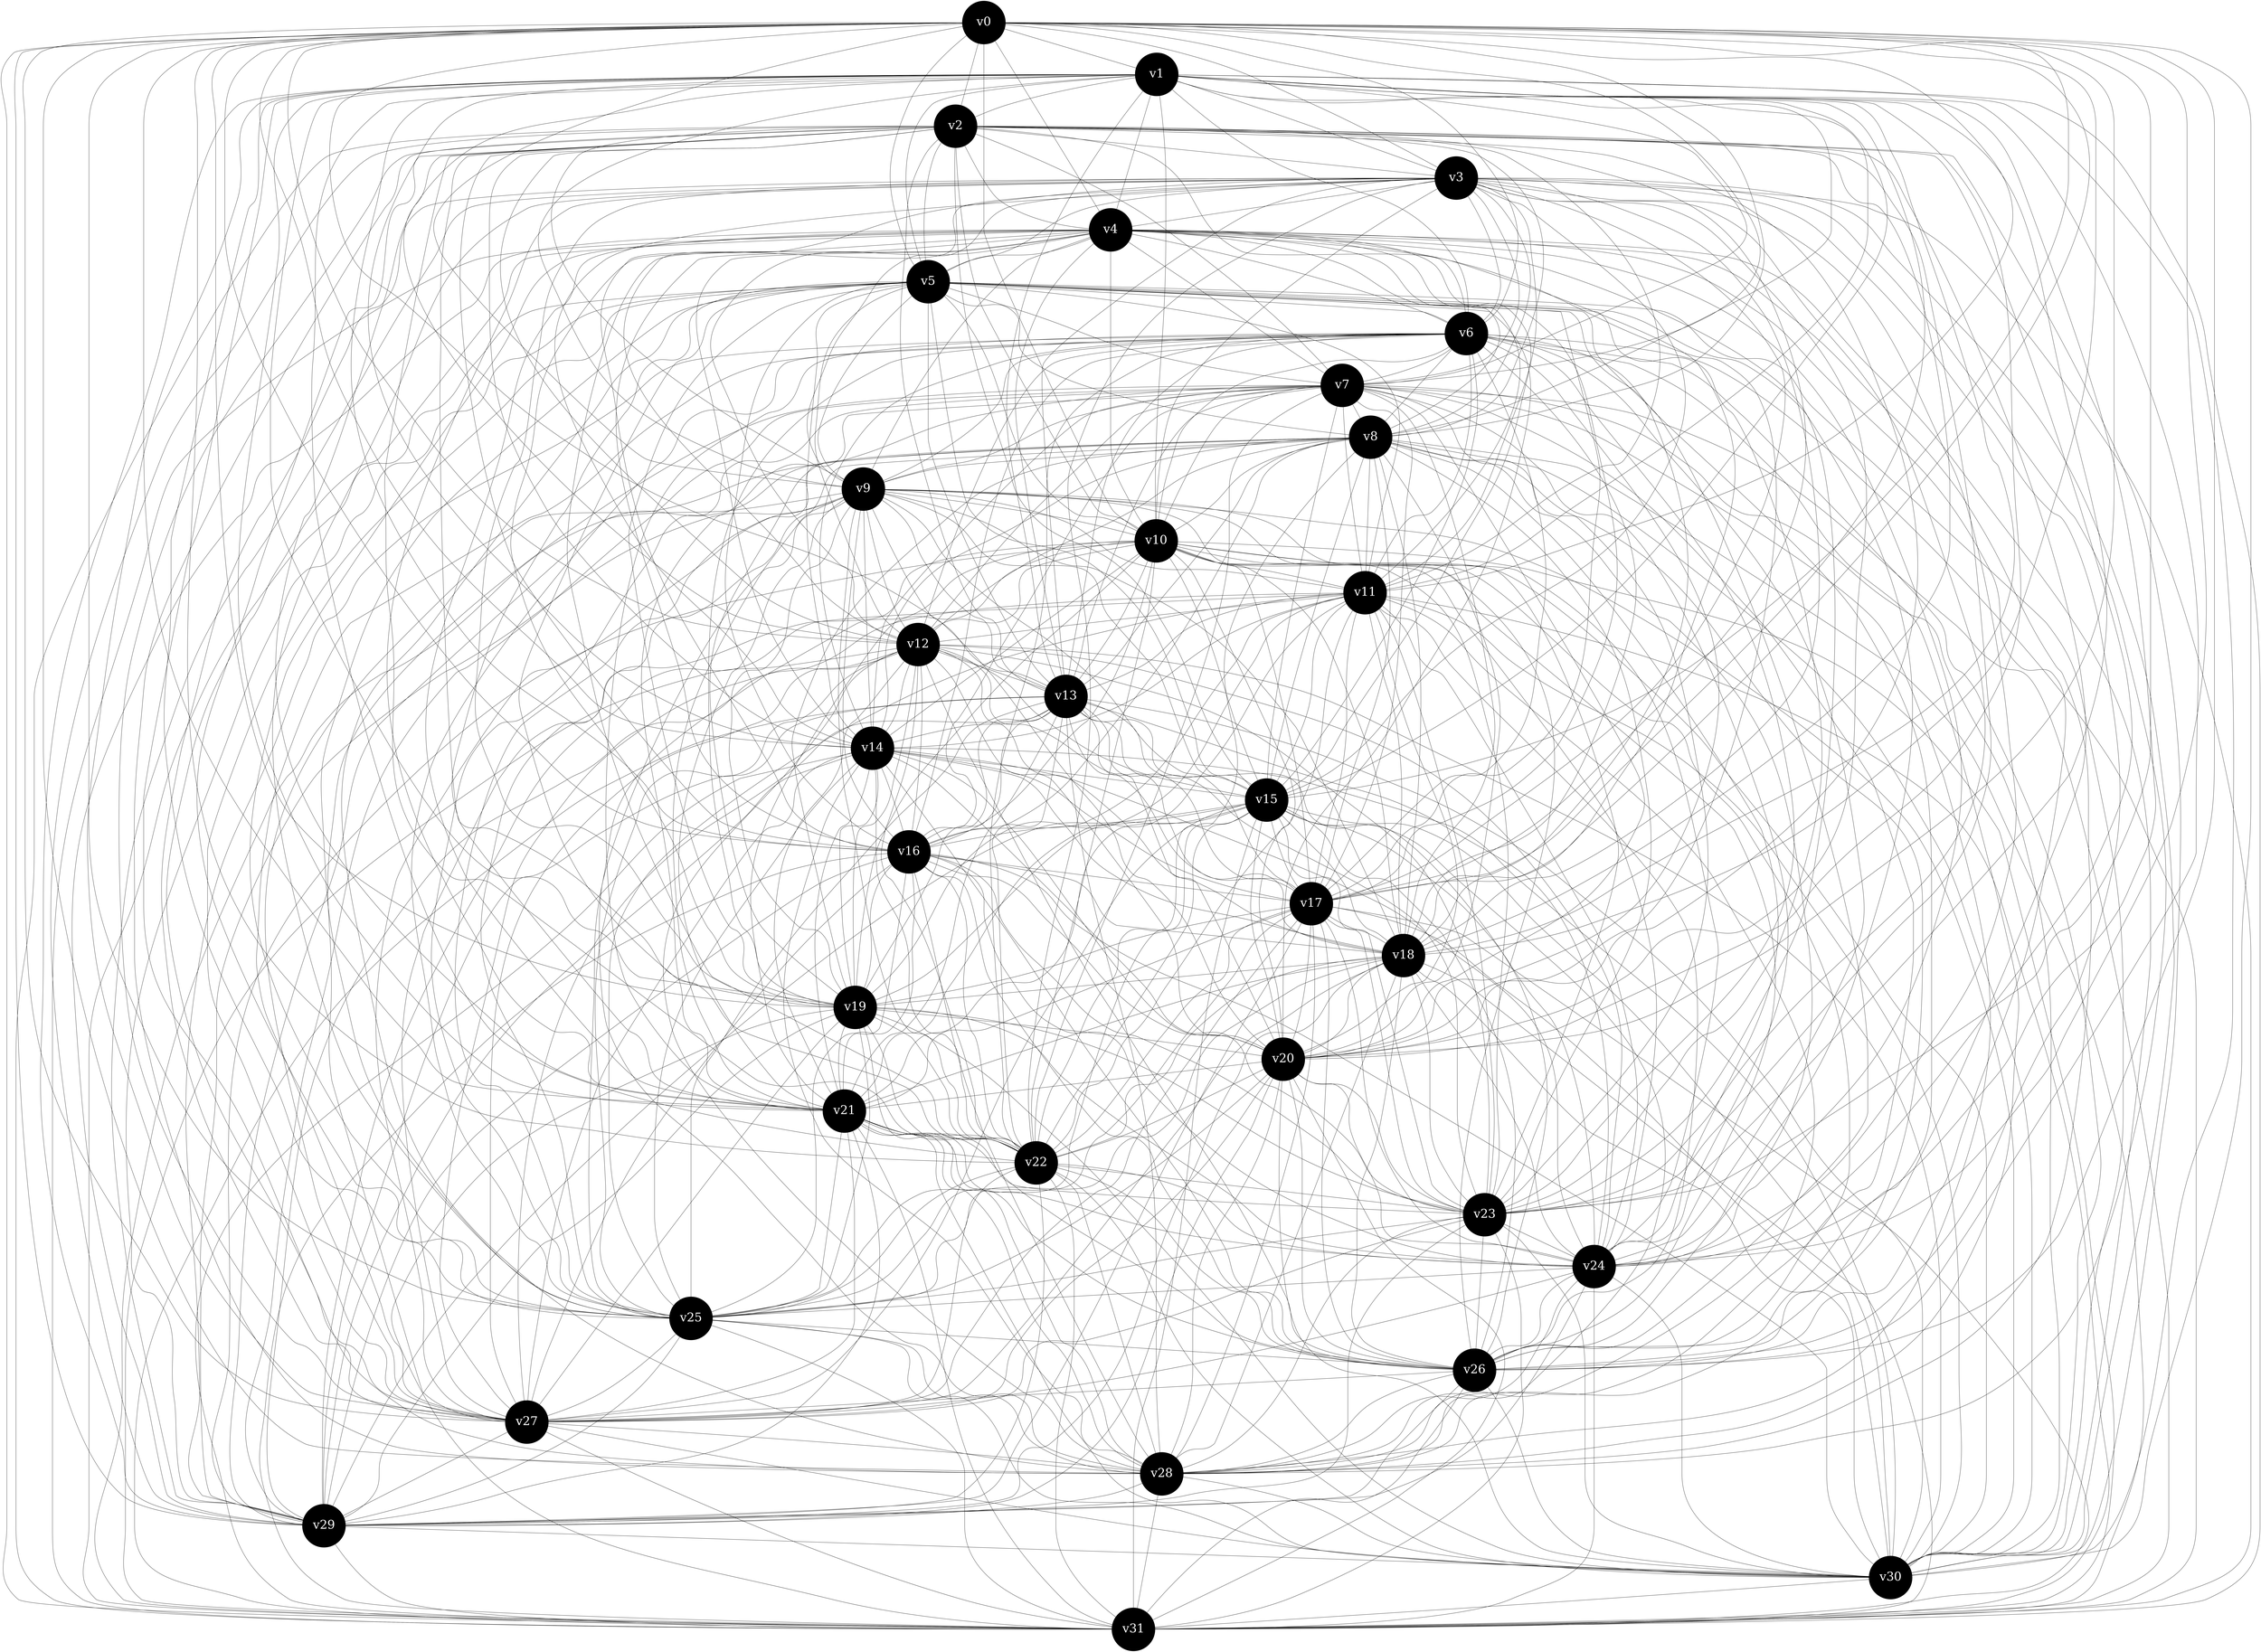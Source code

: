 graph {
node[fontcolor = white, fillcolor = black, style = filled, shape = circle, width="2.5", height="2.5", fontsize = "50"];
v0 [pos = "82, 76!"];
v1 [pos = "96, 44!"];
v2 [pos = "50, 5!"];
v3 [pos = "49, 8!"];
v4 [pos = "13, 7!"];
v5 [pos = "29, 89!"];
v6 [pos = "58, 30!"];
v7 [pos = "84, 39!"];
v8 [pos = "14, 24!"];
v9 [pos = "2, 39!"];
v10 [pos = "3, 82!"];
v11 [pos = "5, 10!"];
v12 [pos = "98, 52!"];
v13 [pos = "84, 25!"];
v14 [pos = "61, 59!"];
v15 [pos = "1, 65!"];
v16 [pos = "88, 51!"];
v17 [pos = "91, 2!"];
v18 [pos = "19, 32!"];
v19 [pos = "93, 3!"];
v20 [pos = "50, 93!"];
v21 [pos = "98, 14!"];
v22 [pos = "5, 42!"];
v23 [pos = "42, 9!"];
v24 [pos = "61, 62!"];
v25 [pos = "9, 97!"];
v26 [pos = "80, 55!"];
v27 [pos = "57, 69!"];
v28 [pos = "23, 15!"];
v29 [pos = "20, 70!"];
v30 [pos = "85, 60!"];
v31 [pos = "98, 5!"];
v0 -- v1;
v0 -- v2;
v0 -- v3;
v0 -- v4;
v0 -- v5;
v0 -- v6;
v0 -- v7;
v0 -- v8;
v0 -- v9;
v0 -- v10;
v0 -- v11;
v0 -- v12;
v0 -- v13;
v0 -- v14;
v0 -- v15;
v0 -- v16;
v0 -- v17;
v0 -- v18;
v0 -- v19;
v0 -- v20;
v0 -- v21;
v0 -- v22;
v0 -- v23;
v0 -- v24;
v0 -- v25;
v0 -- v26;
v0 -- v27;
v0 -- v28;
v0 -- v29;
v0 -- v30;
v0 -- v31;
v1 -- v2;
v1 -- v3;
v1 -- v4;
v1 -- v5;
v1 -- v6;
v1 -- v7;
v1 -- v8;
v1 -- v9;
v1 -- v10;
v1 -- v11;
v1 -- v12;
v1 -- v13;
v1 -- v14;
v1 -- v15;
v1 -- v16;
v1 -- v17;
v1 -- v18;
v1 -- v19;
v1 -- v20;
v1 -- v21;
v1 -- v22;
v1 -- v23;
v1 -- v24;
v1 -- v25;
v1 -- v26;
v1 -- v27;
v1 -- v28;
v1 -- v29;
v1 -- v30;
v1 -- v31;
v2 -- v3;
v2 -- v4;
v2 -- v5;
v2 -- v6;
v2 -- v7;
v2 -- v8;
v2 -- v9;
v2 -- v10;
v2 -- v11;
v2 -- v12;
v2 -- v13;
v2 -- v14;
v2 -- v15;
v2 -- v16;
v2 -- v17;
v2 -- v18;
v2 -- v19;
v2 -- v20;
v2 -- v21;
v2 -- v22;
v2 -- v23;
v2 -- v24;
v2 -- v25;
v2 -- v26;
v2 -- v27;
v2 -- v28;
v2 -- v29;
v2 -- v30;
v2 -- v31;
v3 -- v4;
v3 -- v5;
v3 -- v6;
v3 -- v7;
v3 -- v8;
v3 -- v9;
v3 -- v10;
v3 -- v11;
v3 -- v12;
v3 -- v13;
v3 -- v14;
v3 -- v15;
v3 -- v16;
v3 -- v17;
v3 -- v18;
v3 -- v19;
v3 -- v20;
v3 -- v21;
v3 -- v22;
v3 -- v23;
v3 -- v24;
v3 -- v25;
v3 -- v26;
v3 -- v27;
v3 -- v28;
v3 -- v29;
v3 -- v30;
v3 -- v31;
v4 -- v5;
v4 -- v6;
v4 -- v7;
v4 -- v8;
v4 -- v9;
v4 -- v10;
v4 -- v11;
v4 -- v12;
v4 -- v13;
v4 -- v14;
v4 -- v15;
v4 -- v16;
v4 -- v17;
v4 -- v18;
v4 -- v19;
v4 -- v20;
v4 -- v21;
v4 -- v22;
v4 -- v23;
v4 -- v24;
v4 -- v25;
v4 -- v26;
v4 -- v27;
v4 -- v28;
v4 -- v29;
v4 -- v30;
v4 -- v31;
v5 -- v6;
v5 -- v7;
v5 -- v8;
v5 -- v9;
v5 -- v10;
v5 -- v11;
v5 -- v12;
v5 -- v13;
v5 -- v14;
v5 -- v15;
v5 -- v16;
v5 -- v17;
v5 -- v18;
v5 -- v19;
v5 -- v20;
v5 -- v21;
v5 -- v22;
v5 -- v23;
v5 -- v24;
v5 -- v25;
v5 -- v26;
v5 -- v27;
v5 -- v28;
v5 -- v29;
v5 -- v30;
v5 -- v31;
v6 -- v7;
v6 -- v8;
v6 -- v9;
v6 -- v10;
v6 -- v11;
v6 -- v12;
v6 -- v13;
v6 -- v14;
v6 -- v15;
v6 -- v16;
v6 -- v17;
v6 -- v18;
v6 -- v19;
v6 -- v20;
v6 -- v21;
v6 -- v22;
v6 -- v23;
v6 -- v24;
v6 -- v25;
v6 -- v26;
v6 -- v27;
v6 -- v28;
v6 -- v29;
v6 -- v30;
v6 -- v31;
v7 -- v8;
v7 -- v9;
v7 -- v10;
v7 -- v11;
v7 -- v12;
v7 -- v13;
v7 -- v14;
v7 -- v15;
v7 -- v16;
v7 -- v17;
v7 -- v18;
v7 -- v19;
v7 -- v20;
v7 -- v21;
v7 -- v22;
v7 -- v23;
v7 -- v24;
v7 -- v25;
v7 -- v26;
v7 -- v27;
v7 -- v28;
v7 -- v29;
v7 -- v30;
v7 -- v31;
v8 -- v9;
v8 -- v10;
v8 -- v11;
v8 -- v12;
v8 -- v13;
v8 -- v14;
v8 -- v15;
v8 -- v16;
v8 -- v17;
v8 -- v18;
v8 -- v19;
v8 -- v20;
v8 -- v21;
v8 -- v22;
v8 -- v23;
v8 -- v24;
v8 -- v25;
v8 -- v26;
v8 -- v27;
v8 -- v28;
v8 -- v29;
v8 -- v30;
v8 -- v31;
v9 -- v10;
v9 -- v11;
v9 -- v12;
v9 -- v13;
v9 -- v14;
v9 -- v15;
v9 -- v16;
v9 -- v17;
v9 -- v18;
v9 -- v19;
v9 -- v20;
v9 -- v21;
v9 -- v22;
v9 -- v23;
v9 -- v24;
v9 -- v25;
v9 -- v26;
v9 -- v27;
v9 -- v28;
v9 -- v29;
v9 -- v30;
v9 -- v31;
v10 -- v11;
v10 -- v12;
v10 -- v13;
v10 -- v14;
v10 -- v15;
v10 -- v16;
v10 -- v17;
v10 -- v18;
v10 -- v19;
v10 -- v20;
v10 -- v21;
v10 -- v22;
v10 -- v23;
v10 -- v24;
v10 -- v25;
v10 -- v26;
v10 -- v27;
v10 -- v28;
v10 -- v29;
v10 -- v30;
v10 -- v31;
v11 -- v12;
v11 -- v13;
v11 -- v14;
v11 -- v15;
v11 -- v16;
v11 -- v17;
v11 -- v18;
v11 -- v19;
v11 -- v20;
v11 -- v21;
v11 -- v22;
v11 -- v23;
v11 -- v24;
v11 -- v25;
v11 -- v26;
v11 -- v27;
v11 -- v28;
v11 -- v29;
v11 -- v30;
v11 -- v31;
v12 -- v13;
v12 -- v14;
v12 -- v15;
v12 -- v16;
v12 -- v17;
v12 -- v18;
v12 -- v19;
v12 -- v20;
v12 -- v21;
v12 -- v22;
v12 -- v23;
v12 -- v24;
v12 -- v25;
v12 -- v26;
v12 -- v27;
v12 -- v28;
v12 -- v29;
v12 -- v30;
v12 -- v31;
v13 -- v14;
v13 -- v15;
v13 -- v16;
v13 -- v17;
v13 -- v18;
v13 -- v19;
v13 -- v20;
v13 -- v21;
v13 -- v22;
v13 -- v23;
v13 -- v24;
v13 -- v25;
v13 -- v26;
v13 -- v27;
v13 -- v28;
v13 -- v29;
v13 -- v30;
v13 -- v31;
v14 -- v15;
v14 -- v16;
v14 -- v17;
v14 -- v18;
v14 -- v19;
v14 -- v20;
v14 -- v21;
v14 -- v22;
v14 -- v23;
v14 -- v24;
v14 -- v25;
v14 -- v26;
v14 -- v27;
v14 -- v28;
v14 -- v29;
v14 -- v30;
v14 -- v31;
v15 -- v16;
v15 -- v17;
v15 -- v18;
v15 -- v19;
v15 -- v20;
v15 -- v21;
v15 -- v22;
v15 -- v23;
v15 -- v24;
v15 -- v25;
v15 -- v26;
v15 -- v27;
v15 -- v28;
v15 -- v29;
v15 -- v30;
v15 -- v31;
v16 -- v17;
v16 -- v18;
v16 -- v19;
v16 -- v20;
v16 -- v21;
v16 -- v22;
v16 -- v23;
v16 -- v24;
v16 -- v25;
v16 -- v26;
v16 -- v27;
v16 -- v28;
v16 -- v29;
v16 -- v30;
v16 -- v31;
v17 -- v18;
v17 -- v19;
v17 -- v20;
v17 -- v21;
v17 -- v22;
v17 -- v23;
v17 -- v24;
v17 -- v25;
v17 -- v26;
v17 -- v27;
v17 -- v28;
v17 -- v29;
v17 -- v30;
v17 -- v31;
v18 -- v19;
v18 -- v20;
v18 -- v21;
v18 -- v22;
v18 -- v23;
v18 -- v24;
v18 -- v25;
v18 -- v26;
v18 -- v27;
v18 -- v28;
v18 -- v29;
v18 -- v30;
v18 -- v31;
v19 -- v20;
v19 -- v21;
v19 -- v22;
v19 -- v23;
v19 -- v24;
v19 -- v25;
v19 -- v26;
v19 -- v27;
v19 -- v28;
v19 -- v29;
v19 -- v30;
v19 -- v31;
v20 -- v21;
v20 -- v22;
v20 -- v23;
v20 -- v24;
v20 -- v25;
v20 -- v26;
v20 -- v27;
v20 -- v28;
v20 -- v29;
v20 -- v30;
v20 -- v31;
v21 -- v22;
v21 -- v23;
v21 -- v24;
v21 -- v25;
v21 -- v26;
v21 -- v27;
v21 -- v28;
v21 -- v29;
v21 -- v30;
v21 -- v31;
v22 -- v23;
v22 -- v24;
v22 -- v25;
v22 -- v26;
v22 -- v27;
v22 -- v28;
v22 -- v29;
v22 -- v30;
v22 -- v31;
v23 -- v24;
v23 -- v25;
v23 -- v26;
v23 -- v27;
v23 -- v28;
v23 -- v29;
v23 -- v30;
v23 -- v31;
v24 -- v25;
v24 -- v26;
v24 -- v27;
v24 -- v28;
v24 -- v29;
v24 -- v30;
v24 -- v31;
v25 -- v26;
v25 -- v27;
v25 -- v28;
v25 -- v29;
v25 -- v30;
v25 -- v31;
v26 -- v27;
v26 -- v28;
v26 -- v29;
v26 -- v30;
v26 -- v31;
v27 -- v28;
v27 -- v29;
v27 -- v30;
v27 -- v31;
v28 -- v29;
v28 -- v30;
v28 -- v31;
v29 -- v30;
v29 -- v31;
v30 -- v31;
}